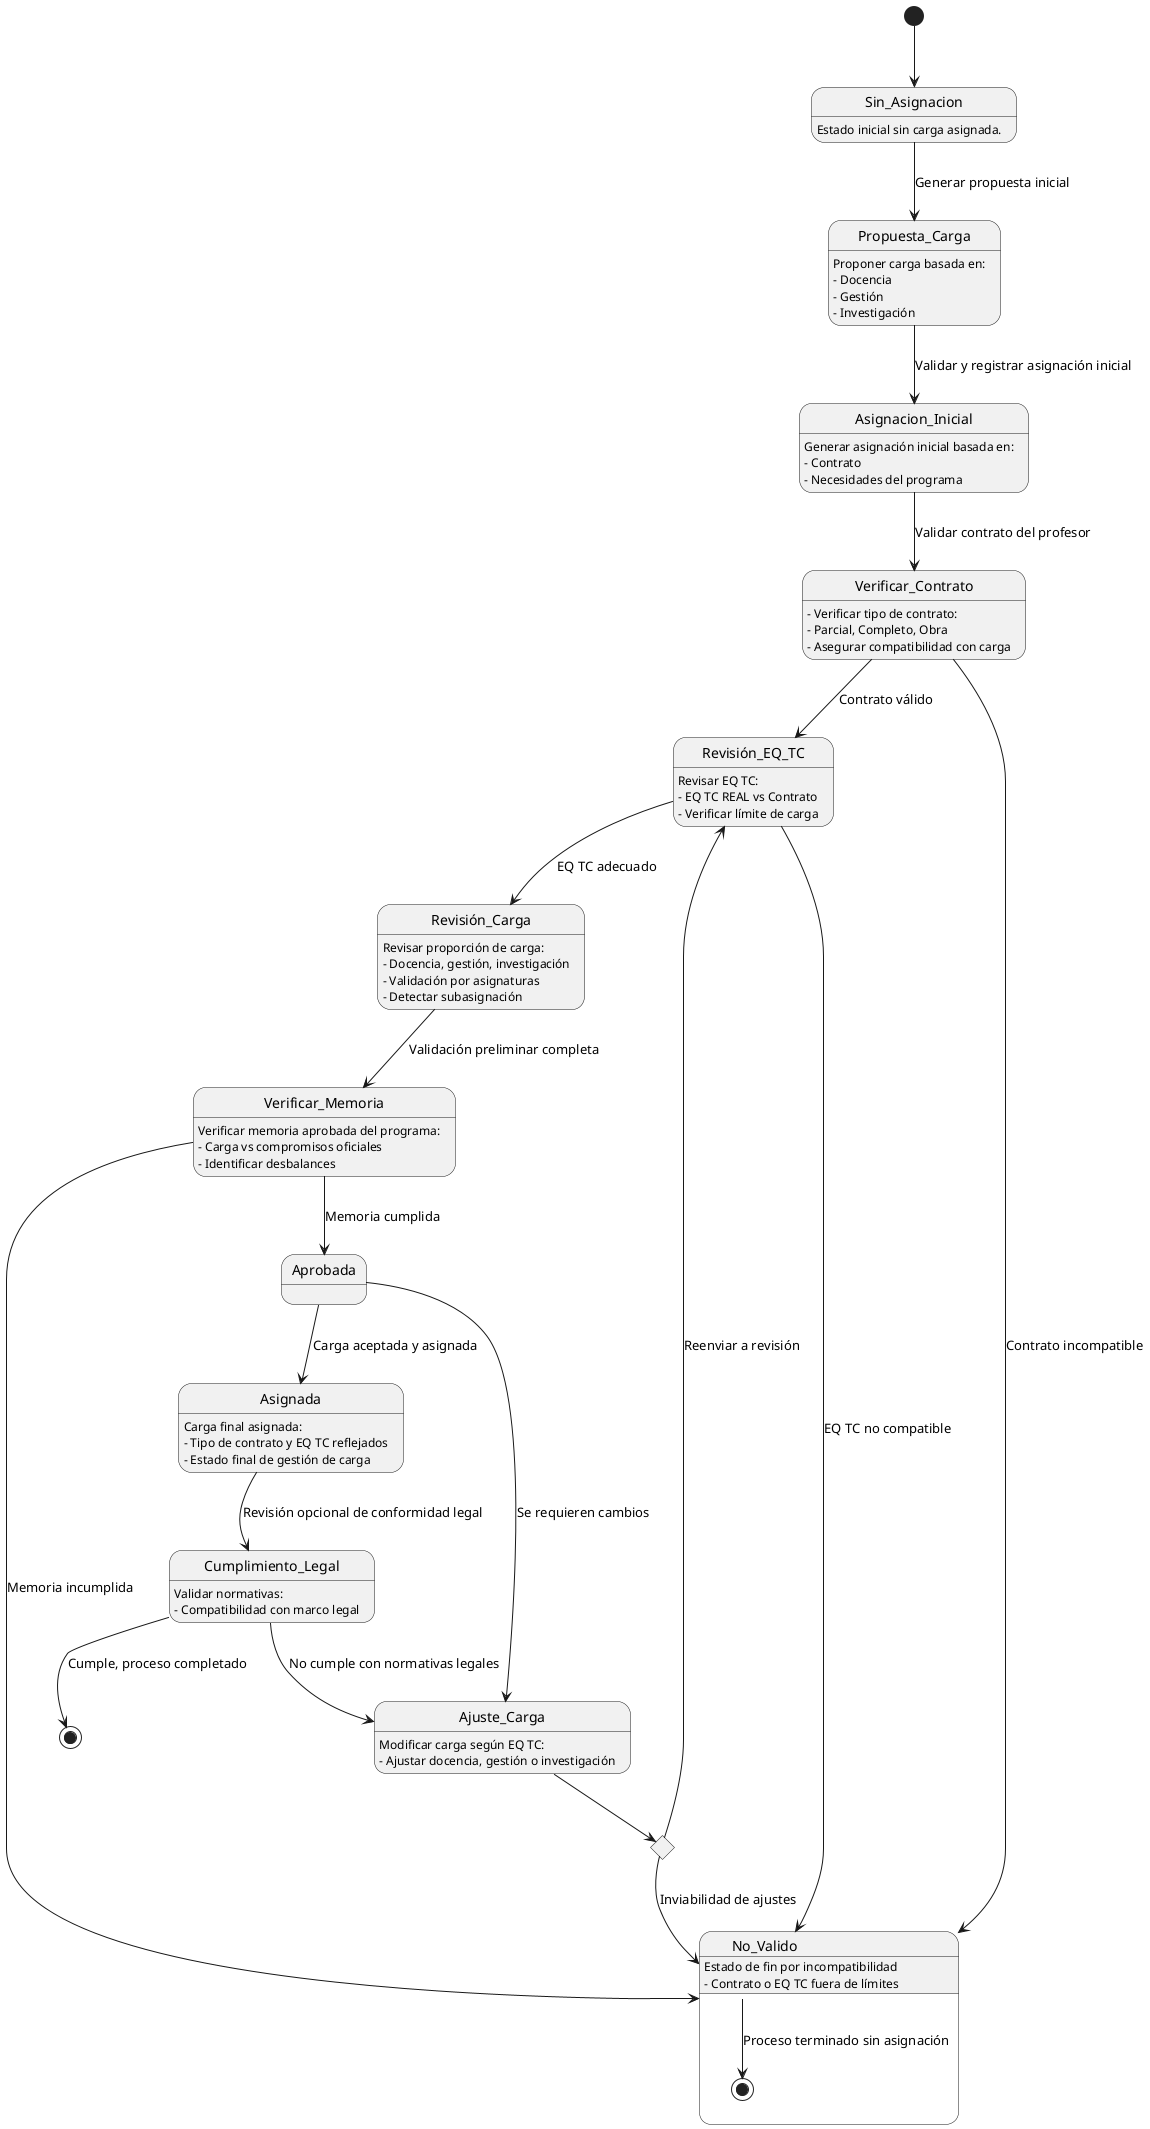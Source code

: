 @startuml
[*] --> Sin_Asignacion

state choice <<choice>>

state Sin_Asignacion {
    Sin_Asignacion : Estado inicial sin carga asignada.
}

Sin_Asignacion --> Propuesta_Carga : Generar propuesta inicial

state Propuesta_Carga {
    Propuesta_Carga : Proponer carga basada en:
    Propuesta_Carga : - Docencia
    Propuesta_Carga : - Gestión
    Propuesta_Carga : - Investigación
}

Propuesta_Carga --> Asignacion_Inicial : Validar y registrar asignación inicial

state Asignacion_Inicial {
    Asignacion_Inicial : Generar asignación inicial basada en:
    Asignacion_Inicial : - Contrato
    Asignacion_Inicial : - Necesidades del programa
}

Asignacion_Inicial --> Verificar_Contrato : Validar contrato del profesor

state Verificar_Contrato {
    Verificar_Contrato : - Verificar tipo de contrato:
    Verificar_Contrato : - Parcial, Completo, Obra
    Verificar_Contrato : - Asegurar compatibilidad con carga
}

Verificar_Contrato --> No_Valido : Contrato incompatible

state No_Valido {
    No_Valido : Estado de fin por incompatibilidad
    No_Valido : - Contrato o EQ TC fuera de límites
    No_Valido --> [*] : Proceso terminado sin asignación
}

Verificar_Contrato --> Revisión_EQ_TC : Contrato válido

state Revisión_EQ_TC {
    Revisión_EQ_TC : Revisar EQ TC:
    Revisión_EQ_TC : - EQ TC REAL vs Contrato
    Revisión_EQ_TC : - Verificar límite de carga
}

Revisión_EQ_TC --> No_Valido : EQ TC no compatible
Revisión_EQ_TC --> Revisión_Carga : EQ TC adecuado

state Revisión_Carga {
    Revisión_Carga : Revisar proporción de carga:
    Revisión_Carga : - Docencia, gestión, investigación
    Revisión_Carga : - Validación por asignaturas
    Revisión_Carga : - Detectar subasignación
}

Revisión_Carga --> Verificar_Memoria : Validación preliminar completa

state Verificar_Memoria {
    Verificar_Memoria : Verificar memoria aprobada del programa:
    Verificar_Memoria : - Carga vs compromisos oficiales
    Verificar_Memoria : - Identificar desbalances
}

Verificar_Memoria --> No_Valido : Memoria incumplida
Verificar_Memoria --> Aprobada : Memoria cumplida

Aprobada --> Asignada : Carga aceptada y asignada

state Asignada {
    Asignada : Carga final asignada:
    Asignada : - Tipo de contrato y EQ TC reflejados
    Asignada : - Estado final de gestión de carga
}

Asignada --> Cumplimiento_Legal : Revisión opcional de conformidad legal

state Cumplimiento_Legal {
    Cumplimiento_Legal : Validar normativas:
    Cumplimiento_Legal : - Compatibilidad con marco legal
}

Cumplimiento_Legal --> Ajuste_Carga : No cumple con normativas legales
Cumplimiento_Legal --> [*] : Cumple, proceso completado

Aprobada --> Ajuste_Carga : Se requieren cambios

state Ajuste_Carga {
    Ajuste_Carga : Modificar carga según EQ TC:
    Ajuste_Carga : - Ajustar docencia, gestión o investigación
    Ajuste_Carga --> choice
}
choice --> No_Valido : Inviabilidad de ajustes
choice --> Revisión_EQ_TC : Reenviar a revisión
@enduml